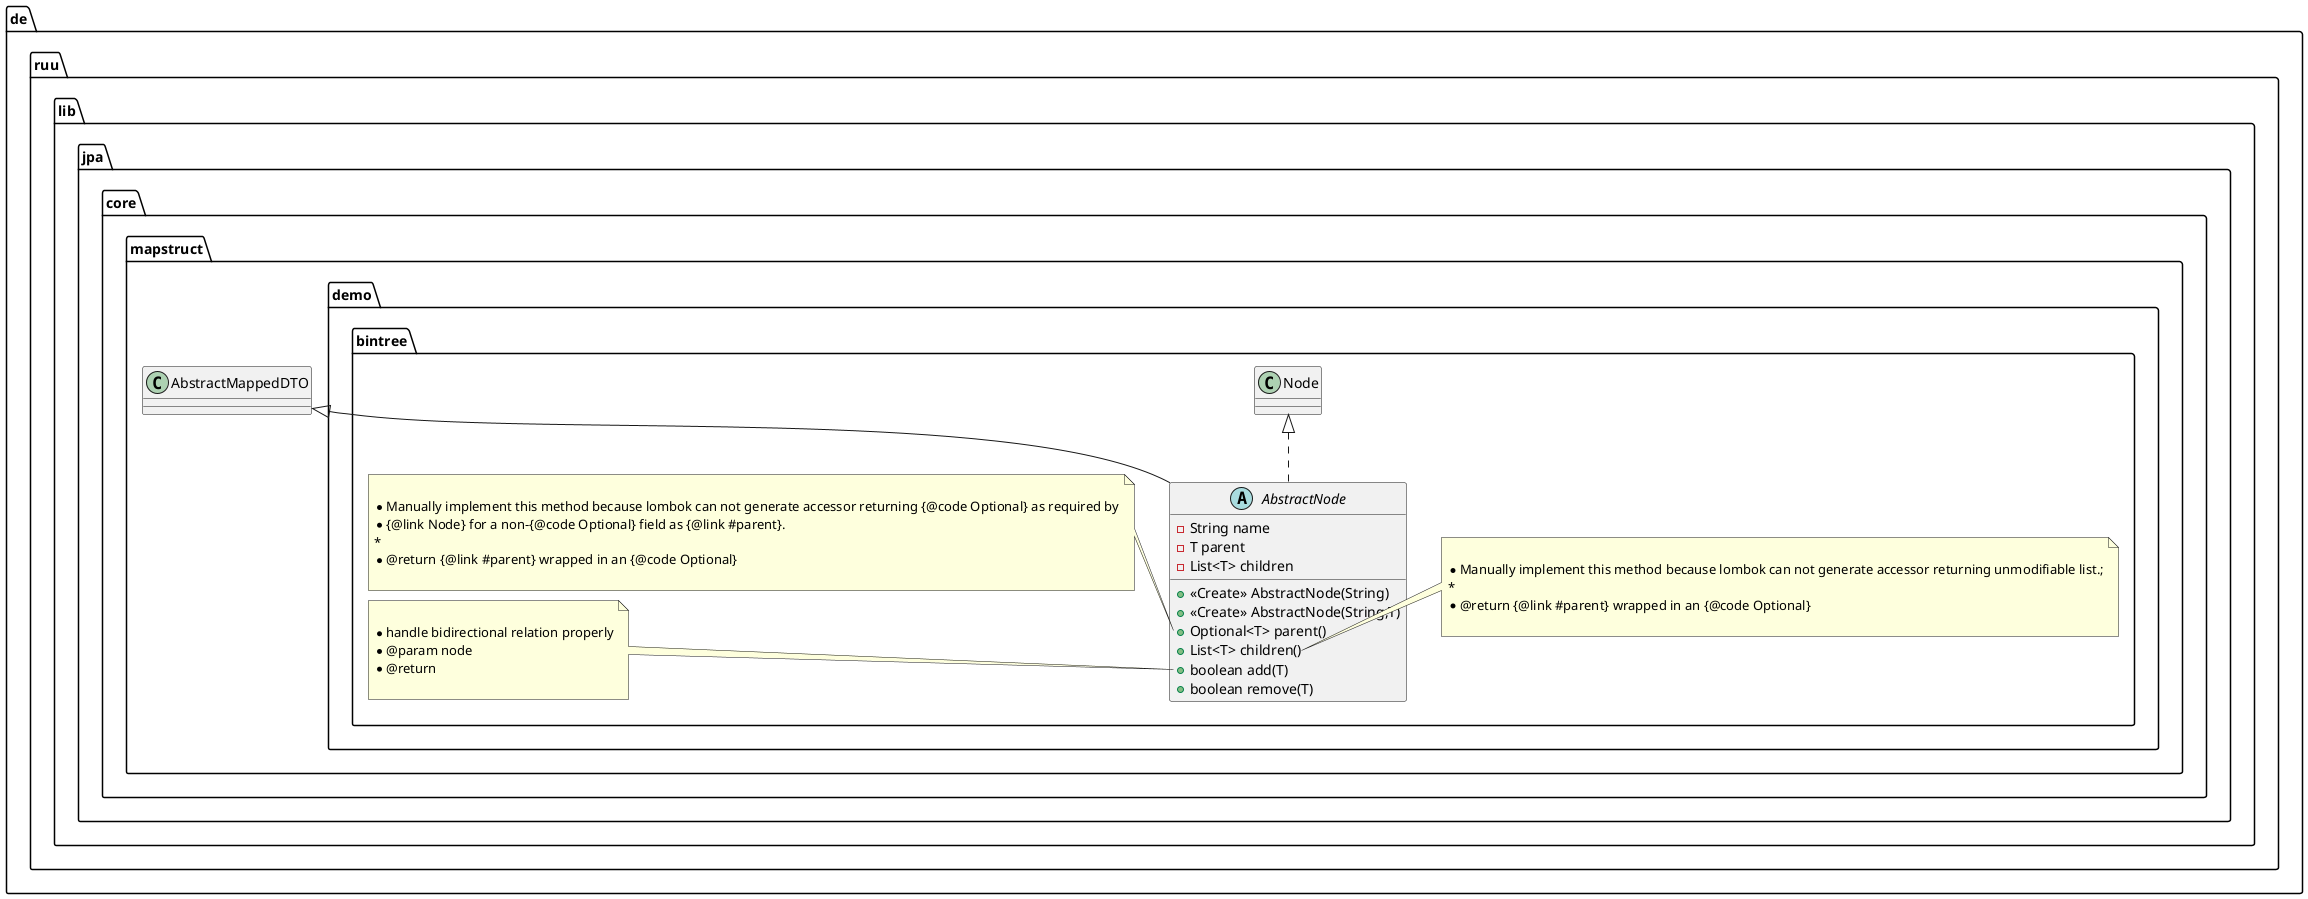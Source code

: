 @startuml
abstract class de.ruu.lib.jpa.core.mapstruct.demo.bintree.AbstractNode {
- String name
- T parent
- List<T> children
+ <<Create>> AbstractNode(String)
+ <<Create>> AbstractNode(String,T)
+ Optional<T> parent()
+ List<T> children()
+ boolean add(T)
+ boolean remove(T)
}

note left of de.ruu.lib.jpa.core.mapstruct.demo.bintree.AbstractNode::parent()

	 * Manually implement this method because lombok can not generate accessor returning {@code Optional} as required by
	 * {@link Node} for a non-{@code Optional} field as {@link #parent}.
	 *
	 * @return {@link #parent} wrapped in an {@code Optional}
	 
end note
note right of de.ruu.lib.jpa.core.mapstruct.demo.bintree.AbstractNode::children()

	 * Manually implement this method because lombok can not generate accessor returning unmodifiable list.;
	 *
	 * @return {@link #parent} wrapped in an {@code Optional}
	 
end note
note left of de.ruu.lib.jpa.core.mapstruct.demo.bintree.AbstractNode::add(T)

	 * handle bidirectional relation properly
	 * @param node
	 * @return
	 
end note



de.ruu.lib.jpa.core.mapstruct.demo.bintree.Node <|.. de.ruu.lib.jpa.core.mapstruct.demo.bintree.AbstractNode
de.ruu.lib.jpa.core.mapstruct.AbstractMappedDTO <|-- de.ruu.lib.jpa.core.mapstruct.demo.bintree.AbstractNode
@enduml